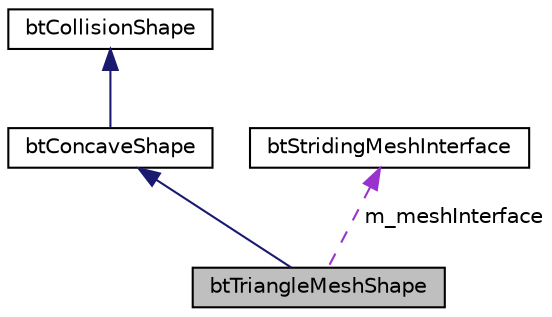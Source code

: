 digraph G
{
  edge [fontname="Helvetica",fontsize="10",labelfontname="Helvetica",labelfontsize="10"];
  node [fontname="Helvetica",fontsize="10",shape=record];
  Node1 [label="btTriangleMeshShape",height=0.2,width=0.4,color="black", fillcolor="grey75", style="filled" fontcolor="black"];
  Node2 -> Node1 [dir="back",color="midnightblue",fontsize="10",style="solid",fontname="Helvetica"];
  Node2 [label="btConcaveShape",height=0.2,width=0.4,color="black", fillcolor="white", style="filled",URL="$classbtConcaveShape.html",tooltip="Concave shape proves an interface concave shapes that can produce triangles that overlapping a given ..."];
  Node3 -> Node2 [dir="back",color="midnightblue",fontsize="10",style="solid",fontname="Helvetica"];
  Node3 [label="btCollisionShape",height=0.2,width=0.4,color="black", fillcolor="white", style="filled",URL="$classbtCollisionShape.html",tooltip="btCollisionShape provides interface for collision shapes that can be shared among btCollisionObjects..."];
  Node4 -> Node1 [dir="back",color="darkorchid3",fontsize="10",style="dashed",label=" m_meshInterface" ,fontname="Helvetica"];
  Node4 [label="btStridingMeshInterface",height=0.2,width=0.4,color="black", fillcolor="white", style="filled",URL="$classbtStridingMeshInterface.html",tooltip="btStridingMeshInterface is the interface class for high performance access to triangle meshes It allo..."];
}
